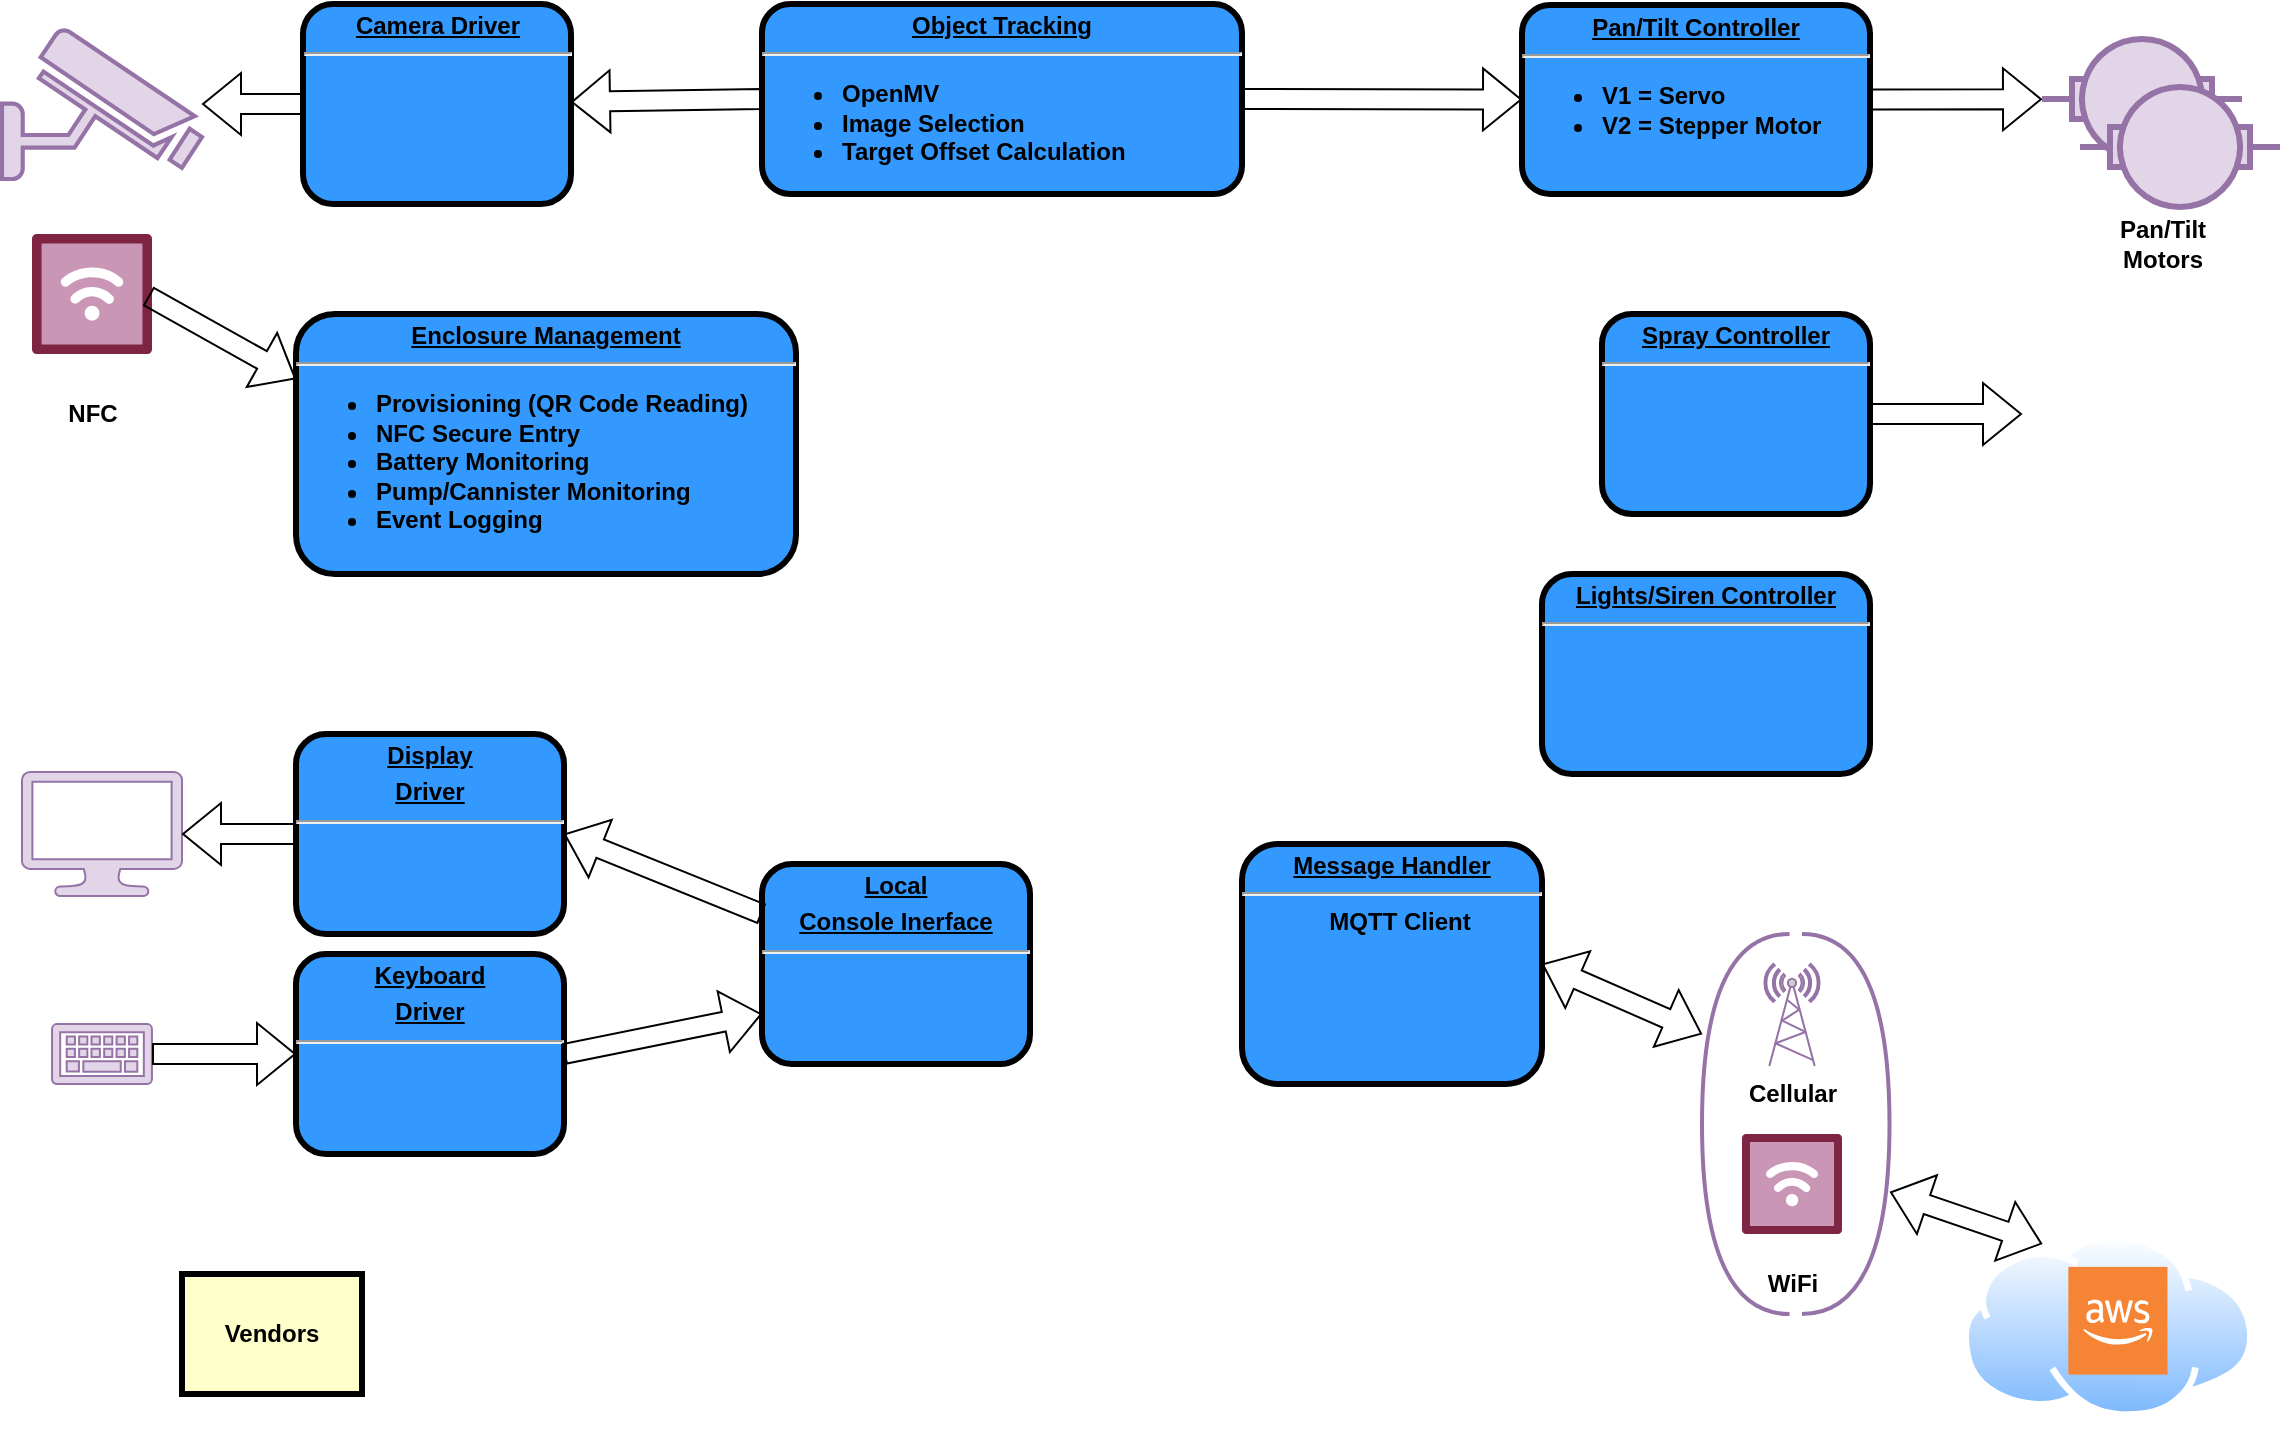 <mxfile version="23.1.3" type="github">
  <diagram name="Page-1" id="c7558073-3199-34d8-9f00-42111426c3f3">
    <mxGraphModel dx="1730" dy="1080" grid="1" gridSize="10" guides="1" tooltips="1" connect="1" arrows="1" fold="1" page="1" pageScale="1" pageWidth="1169" pageHeight="827" background="none" math="0" shadow="0">
      <root>
        <mxCell id="0" />
        <mxCell id="1" parent="0" />
        <mxCell id="VQFhBbpkEpRgzwUV9zI0-108" value="&lt;p style=&quot;margin: 0px; margin-top: 4px; text-align: center; text-decoration: underline;&quot;&gt;&lt;strong&gt;Object Tracking&lt;/strong&gt;&lt;/p&gt;&lt;hr&gt;&lt;p style=&quot;margin: 0px; margin-left: 8px;&quot;&gt;&lt;/p&gt;&lt;ul&gt;&lt;li style=&quot;text-align: left;&quot;&gt;&lt;span style=&quot;background-color: initial;&quot;&gt;OpenMV&lt;/span&gt;&lt;/li&gt;&lt;li style=&quot;text-align: left;&quot;&gt;&lt;span style=&quot;background-color: initial;&quot;&gt;Image Selection&lt;/span&gt;&lt;/li&gt;&lt;li style=&quot;text-align: left;&quot;&gt;&lt;span style=&quot;background-color: initial;&quot;&gt;Target Offset Calculation&lt;/span&gt;&lt;/li&gt;&lt;/ul&gt;&lt;p&gt;&lt;/p&gt;&lt;p style=&quot;margin: 0px; margin-left: 8px;&quot;&gt;&lt;br&gt;&lt;/p&gt;" style="verticalAlign=middle;align=center;overflow=fill;fontSize=12;fontFamily=Helvetica;html=1;rounded=1;fontStyle=1;strokeWidth=3;fillColor=#3399FF;movable=1;resizable=1;rotatable=1;deletable=1;editable=1;locked=0;connectable=1;" vertex="1" parent="1">
          <mxGeometry x="400" y="85" width="240" height="95" as="geometry" />
        </mxCell>
        <mxCell id="VQFhBbpkEpRgzwUV9zI0-116" value="" style="group" vertex="1" connectable="0" parent="1">
          <mxGeometry x="1000" y="700" width="146" height="100" as="geometry" />
        </mxCell>
        <mxCell id="VQFhBbpkEpRgzwUV9zI0-115" value="" style="image;aspect=fixed;perimeter=ellipsePerimeter;html=1;align=center;shadow=0;dashed=0;spacingTop=3;image=img/lib/active_directory/internet_cloud.svg;" vertex="1" parent="VQFhBbpkEpRgzwUV9zI0-116">
          <mxGeometry width="146" height="91.98" as="geometry" />
        </mxCell>
        <mxCell id="VQFhBbpkEpRgzwUV9zI0-102" value="" style="outlineConnect=0;dashed=0;verticalLabelPosition=bottom;verticalAlign=top;align=center;html=1;shape=mxgraph.aws3.cloud_2;fillColor=#F58534;gradientColor=none;" vertex="1" parent="VQFhBbpkEpRgzwUV9zI0-116">
          <mxGeometry x="53.181" y="16.433" width="49.548" height="53.868" as="geometry" />
        </mxCell>
        <mxCell id="VQFhBbpkEpRgzwUV9zI0-117" value="&lt;p style=&quot;margin: 0px; margin-top: 4px; text-align: center; text-decoration: underline;&quot;&gt;&lt;strong&gt;Message Handler&lt;/strong&gt;&lt;/p&gt;&lt;hr&gt;&lt;p style=&quot;margin: 0px; margin-left: 8px;&quot;&gt;&lt;span style=&quot;background-color: initial;&quot;&gt;MQTT Client&lt;/span&gt;&lt;br&gt;&lt;/p&gt;" style="verticalAlign=middle;align=center;overflow=fill;fontSize=12;fontFamily=Helvetica;html=1;rounded=1;fontStyle=1;strokeWidth=3;fillColor=#3399FF;movable=1;resizable=1;rotatable=1;deletable=1;editable=1;locked=0;connectable=1;" vertex="1" parent="1">
          <mxGeometry x="640" y="505" width="150" height="120" as="geometry" />
        </mxCell>
        <mxCell id="VQFhBbpkEpRgzwUV9zI0-119" value="&lt;p style=&quot;margin: 0px; margin-top: 4px; text-align: center; text-decoration: underline;&quot;&gt;Spray Controller&lt;/p&gt;&lt;hr&gt;&lt;p style=&quot;margin: 0px; margin-left: 8px;&quot;&gt;&lt;br&gt;&lt;/p&gt;" style="verticalAlign=middle;align=center;overflow=fill;fontSize=12;fontFamily=Helvetica;html=1;rounded=1;fontStyle=1;strokeWidth=3;fillColor=#3399FF;movable=1;resizable=1;rotatable=1;deletable=1;editable=1;locked=0;connectable=1;" vertex="1" parent="1">
          <mxGeometry x="820" y="240" width="134" height="100" as="geometry" />
        </mxCell>
        <mxCell id="VQFhBbpkEpRgzwUV9zI0-120" value="&lt;p style=&quot;margin: 4px 0px 0px; text-decoration: underline;&quot;&gt;Pan/Tilt Controller&lt;/p&gt;&lt;hr&gt;&lt;p style=&quot;margin: 0px 0px 0px 8px;&quot;&gt;&lt;/p&gt;&lt;ul&gt;&lt;li style=&quot;text-align: left;&quot;&gt;V1 = Servo&lt;/li&gt;&lt;li style=&quot;text-align: left;&quot;&gt;V2 = Stepper Motor&lt;/li&gt;&lt;/ul&gt;&lt;p&gt;&lt;/p&gt;" style="verticalAlign=middle;align=center;overflow=fill;fontSize=12;fontFamily=Helvetica;html=1;rounded=1;fontStyle=1;strokeWidth=3;fillColor=#3399FF;movable=1;resizable=1;rotatable=1;deletable=1;editable=1;locked=0;connectable=1;" vertex="1" parent="1">
          <mxGeometry x="780" y="85.5" width="174" height="94.5" as="geometry" />
        </mxCell>
        <mxCell id="VQFhBbpkEpRgzwUV9zI0-122" value="Vendors" style="whiteSpace=wrap;align=center;verticalAlign=middle;fontStyle=1;strokeWidth=3;fillColor=#FFFFCC" vertex="1" parent="1">
          <mxGeometry x="110.0" y="720" width="90" height="60" as="geometry" />
        </mxCell>
        <mxCell id="VQFhBbpkEpRgzwUV9zI0-125" value="&lt;p style=&quot;margin: 0px; margin-top: 4px; text-align: center; text-decoration: underline;&quot;&gt;Enclosure Management&lt;/p&gt;&lt;hr&gt;&lt;p style=&quot;text-align: left; margin: 0px 0px 0px 8px;&quot;&gt;&lt;/p&gt;&lt;ul&gt;&lt;li style=&quot;text-align: left;&quot;&gt;Provisioning (QR Code Reading)&lt;/li&gt;&lt;li style=&quot;text-align: left;&quot;&gt;NFC Secure Entry&lt;/li&gt;&lt;li style=&quot;text-align: left;&quot;&gt;Battery Monitoring&lt;/li&gt;&lt;li style=&quot;text-align: left;&quot;&gt;Pump/Cannister Monitoring&lt;/li&gt;&lt;li style=&quot;text-align: left;&quot;&gt;Event Logging&lt;/li&gt;&lt;/ul&gt;&lt;p&gt;&lt;/p&gt;" style="verticalAlign=middle;align=center;overflow=fill;fontSize=12;fontFamily=Helvetica;html=1;rounded=1;fontStyle=1;strokeWidth=3;fillColor=#3399FF;movable=1;resizable=1;rotatable=1;deletable=1;editable=1;locked=0;connectable=1;" vertex="1" parent="1">
          <mxGeometry x="167" y="240" width="250" height="130" as="geometry" />
        </mxCell>
        <mxCell id="VQFhBbpkEpRgzwUV9zI0-126" value="&lt;p style=&quot;margin: 0px; margin-top: 4px; text-align: center; text-decoration: underline;&quot;&gt;Display&lt;/p&gt;&lt;p style=&quot;margin: 0px; margin-top: 4px; text-align: center; text-decoration: underline;&quot;&gt;Driver&lt;/p&gt;&lt;hr&gt;&lt;p style=&quot;margin: 0px; margin-left: 8px;&quot;&gt;&lt;br&gt;&lt;/p&gt;" style="verticalAlign=middle;align=center;overflow=fill;fontSize=12;fontFamily=Helvetica;html=1;rounded=1;fontStyle=1;strokeWidth=3;fillColor=#3399FF;movable=1;resizable=1;rotatable=1;deletable=1;editable=1;locked=0;connectable=1;" vertex="1" parent="1">
          <mxGeometry x="167" y="450" width="134" height="100" as="geometry" />
        </mxCell>
        <mxCell id="VQFhBbpkEpRgzwUV9zI0-142" value="&lt;p style=&quot;margin: 0px; margin-top: 4px; text-align: center; text-decoration: underline;&quot;&gt;Keyboard&lt;/p&gt;&lt;p style=&quot;margin: 0px; margin-top: 4px; text-align: center; text-decoration: underline;&quot;&gt;Driver&lt;/p&gt;&lt;hr&gt;&lt;p style=&quot;margin: 0px; margin-left: 8px;&quot;&gt;&lt;br&gt;&lt;/p&gt;" style="verticalAlign=middle;align=center;overflow=fill;fontSize=12;fontFamily=Helvetica;html=1;rounded=1;fontStyle=1;strokeWidth=3;fillColor=#3399FF;movable=1;resizable=1;rotatable=1;deletable=1;editable=1;locked=0;connectable=1;" vertex="1" parent="1">
          <mxGeometry x="167" y="560" width="134" height="100" as="geometry" />
        </mxCell>
        <mxCell id="VQFhBbpkEpRgzwUV9zI0-144" value="&lt;p style=&quot;margin: 0px; margin-top: 4px; text-align: center; text-decoration: underline;&quot;&gt;Local&lt;/p&gt;&lt;p style=&quot;margin: 0px; margin-top: 4px; text-align: center; text-decoration: underline;&quot;&gt;Console Inerface&lt;/p&gt;&lt;hr&gt;&lt;p style=&quot;margin: 0px; margin-left: 8px;&quot;&gt;&lt;br&gt;&lt;/p&gt;" style="verticalAlign=middle;align=center;overflow=fill;fontSize=12;fontFamily=Helvetica;html=1;rounded=1;fontStyle=1;strokeWidth=3;fillColor=#3399FF;movable=1;resizable=1;rotatable=1;deletable=1;editable=1;locked=0;connectable=1;" vertex="1" parent="1">
          <mxGeometry x="400" y="515" width="134" height="100" as="geometry" />
        </mxCell>
        <mxCell id="VQFhBbpkEpRgzwUV9zI0-145" value="" style="shape=flexArrow;endArrow=classic;html=1;rounded=0;exitX=1;exitY=0.5;exitDx=0;exitDy=0;entryX=0;entryY=0.75;entryDx=0;entryDy=0;" edge="1" parent="1" source="VQFhBbpkEpRgzwUV9zI0-142" target="VQFhBbpkEpRgzwUV9zI0-144">
          <mxGeometry width="50" height="50" relative="1" as="geometry">
            <mxPoint x="334.5" y="610" as="sourcePoint" />
            <mxPoint x="470.5" y="650" as="targetPoint" />
          </mxGeometry>
        </mxCell>
        <mxCell id="VQFhBbpkEpRgzwUV9zI0-146" value="" style="shape=flexArrow;endArrow=classic;html=1;rounded=0;entryX=1;entryY=0.5;entryDx=0;entryDy=0;exitX=0;exitY=0.25;exitDx=0;exitDy=0;" edge="1" parent="1" source="VQFhBbpkEpRgzwUV9zI0-144" target="VQFhBbpkEpRgzwUV9zI0-126">
          <mxGeometry width="50" height="50" relative="1" as="geometry">
            <mxPoint x="380.5" y="480" as="sourcePoint" />
            <mxPoint x="344.5" y="606" as="targetPoint" />
          </mxGeometry>
        </mxCell>
        <mxCell id="VQFhBbpkEpRgzwUV9zI0-150" value="&lt;p style=&quot;margin: 0px; margin-top: 4px; text-align: center; text-decoration: underline;&quot;&gt;Camera Driver&lt;/p&gt;&lt;hr&gt;&lt;p style=&quot;margin: 0px; margin-left: 8px;&quot;&gt;&lt;br&gt;&lt;/p&gt;" style="verticalAlign=middle;align=center;overflow=fill;fontSize=12;fontFamily=Helvetica;html=1;rounded=1;fontStyle=1;strokeWidth=3;fillColor=#3399FF;movable=1;resizable=1;rotatable=1;deletable=1;editable=1;locked=0;connectable=1;" vertex="1" parent="1">
          <mxGeometry x="170.5" y="85" width="134" height="100" as="geometry" />
        </mxCell>
        <mxCell id="VQFhBbpkEpRgzwUV9zI0-151" value="" style="shape=flexArrow;endArrow=classic;html=1;rounded=0;exitX=0;exitY=0.5;exitDx=0;exitDy=0;" edge="1" parent="1" source="VQFhBbpkEpRgzwUV9zI0-108" target="VQFhBbpkEpRgzwUV9zI0-150">
          <mxGeometry width="50" height="50" relative="1" as="geometry">
            <mxPoint x="267" y="525" as="sourcePoint" />
            <mxPoint x="184" y="510" as="targetPoint" />
          </mxGeometry>
        </mxCell>
        <mxCell id="VQFhBbpkEpRgzwUV9zI0-152" value="" style="sketch=0;pointerEvents=1;shadow=0;dashed=0;html=1;strokeColor=#9673a6;fillColor=#e1d5e7;labelPosition=center;verticalLabelPosition=bottom;verticalAlign=top;outlineConnect=0;align=center;shape=mxgraph.office.devices.lcd_monitor;" vertex="1" parent="1">
          <mxGeometry x="30" y="469" width="80" height="62" as="geometry" />
        </mxCell>
        <mxCell id="VQFhBbpkEpRgzwUV9zI0-154" value="" style="sketch=0;aspect=fixed;pointerEvents=1;shadow=0;dashed=0;html=1;strokeColor=#9673a6;labelPosition=center;verticalLabelPosition=bottom;verticalAlign=top;align=center;fillColor=#e1d5e7;shape=mxgraph.mscae.enterprise.keyboard" vertex="1" parent="1">
          <mxGeometry x="45" y="595" width="50" height="30" as="geometry" />
        </mxCell>
        <mxCell id="VQFhBbpkEpRgzwUV9zI0-155" value="" style="shape=flexArrow;endArrow=classic;html=1;rounded=0;exitX=1;exitY=0.5;exitDx=0;exitDy=0;entryX=0;entryY=0.5;entryDx=0;entryDy=0;exitPerimeter=0;" edge="1" parent="1" source="VQFhBbpkEpRgzwUV9zI0-154" target="VQFhBbpkEpRgzwUV9zI0-142">
          <mxGeometry width="50" height="50" relative="1" as="geometry">
            <mxPoint x="345" y="620" as="sourcePoint" />
            <mxPoint x="427" y="575" as="targetPoint" />
          </mxGeometry>
        </mxCell>
        <mxCell id="VQFhBbpkEpRgzwUV9zI0-156" value="" style="shape=flexArrow;endArrow=classic;html=1;rounded=0;exitX=0;exitY=0.5;exitDx=0;exitDy=0;" edge="1" parent="1" source="VQFhBbpkEpRgzwUV9zI0-126" target="VQFhBbpkEpRgzwUV9zI0-152">
          <mxGeometry width="50" height="50" relative="1" as="geometry">
            <mxPoint x="105" y="610" as="sourcePoint" />
            <mxPoint x="160" y="480" as="targetPoint" />
          </mxGeometry>
        </mxCell>
        <mxCell id="VQFhBbpkEpRgzwUV9zI0-157" value="" style="verticalAlign=top;verticalLabelPosition=bottom;labelPosition=center;align=center;html=1;outlineConnect=0;fillColor=#e1d5e7;strokeColor=#9673a6;gradientDirection=north;strokeWidth=2;shape=mxgraph.networks.security_camera;" vertex="1" parent="1">
          <mxGeometry x="20" y="97.5" width="100" height="75" as="geometry" />
        </mxCell>
        <mxCell id="VQFhBbpkEpRgzwUV9zI0-158" value="" style="shape=flexArrow;endArrow=classic;html=1;rounded=0;exitX=0;exitY=0.5;exitDx=0;exitDy=0;" edge="1" parent="1" source="VQFhBbpkEpRgzwUV9zI0-150" target="VQFhBbpkEpRgzwUV9zI0-157">
          <mxGeometry width="50" height="50" relative="1" as="geometry">
            <mxPoint x="211" y="510" as="sourcePoint" />
            <mxPoint x="120" y="510" as="targetPoint" />
          </mxGeometry>
        </mxCell>
        <mxCell id="VQFhBbpkEpRgzwUV9zI0-161" value="&lt;b&gt;NFC&lt;/b&gt;" style="verticalLabelPosition=bottom;aspect=fixed;html=1;shape=mxgraph.salesforce.iot;fillColor=#e1d5e7;strokeColor=#9673a6;" vertex="1" parent="1">
          <mxGeometry x="35" y="200" width="60" height="60" as="geometry" />
        </mxCell>
        <mxCell id="VQFhBbpkEpRgzwUV9zI0-163" value="" style="shape=flexArrow;endArrow=classic;html=1;rounded=0;exitX=0.967;exitY=0.517;exitDx=0;exitDy=0;exitPerimeter=0;entryX=0;entryY=0.25;entryDx=0;entryDy=0;" edge="1" parent="1" source="VQFhBbpkEpRgzwUV9zI0-161" target="VQFhBbpkEpRgzwUV9zI0-125">
          <mxGeometry width="50" height="50" relative="1" as="geometry">
            <mxPoint x="560" y="620" as="sourcePoint" />
            <mxPoint x="610" y="570" as="targetPoint" />
          </mxGeometry>
        </mxCell>
        <mxCell id="VQFhBbpkEpRgzwUV9zI0-168" value="" style="shape=flexArrow;endArrow=classic;html=1;rounded=0;exitX=1;exitY=0.5;exitDx=0;exitDy=0;" edge="1" parent="1" source="VQFhBbpkEpRgzwUV9zI0-120" target="VQFhBbpkEpRgzwUV9zI0-165">
          <mxGeometry width="50" height="50" relative="1" as="geometry">
            <mxPoint x="560" y="620" as="sourcePoint" />
            <mxPoint x="610" y="570" as="targetPoint" />
          </mxGeometry>
        </mxCell>
        <mxCell id="VQFhBbpkEpRgzwUV9zI0-169" value="" style="shape=flexArrow;endArrow=classic;html=1;rounded=0;entryX=0;entryY=0.5;entryDx=0;entryDy=0;exitX=1;exitY=0.5;exitDx=0;exitDy=0;" edge="1" parent="1" source="VQFhBbpkEpRgzwUV9zI0-108" target="VQFhBbpkEpRgzwUV9zI0-120">
          <mxGeometry width="50" height="50" relative="1" as="geometry">
            <mxPoint x="560" y="620" as="sourcePoint" />
            <mxPoint x="610" y="570" as="targetPoint" />
          </mxGeometry>
        </mxCell>
        <mxCell id="VQFhBbpkEpRgzwUV9zI0-170" value="" style="shape=image;html=1;verticalAlign=top;verticalLabelPosition=bottom;labelBackgroundColor=#ffffff;imageAspect=0;aspect=fixed;image=https://cdn2.iconfinder.com/data/icons/medical-tools/32/Spray.png" vertex="1" parent="1">
          <mxGeometry x="1030" y="247" width="86" height="86" as="geometry" />
        </mxCell>
        <mxCell id="VQFhBbpkEpRgzwUV9zI0-171" value="" style="shape=flexArrow;endArrow=classic;html=1;rounded=0;entryX=0;entryY=0.5;entryDx=0;entryDy=0;exitX=1;exitY=0.5;exitDx=0;exitDy=0;" edge="1" parent="1" source="VQFhBbpkEpRgzwUV9zI0-119" target="VQFhBbpkEpRgzwUV9zI0-170">
          <mxGeometry width="50" height="50" relative="1" as="geometry">
            <mxPoint x="560" y="620" as="sourcePoint" />
            <mxPoint x="610" y="570" as="targetPoint" />
          </mxGeometry>
        </mxCell>
        <mxCell id="VQFhBbpkEpRgzwUV9zI0-177" value="" style="shape=flexArrow;endArrow=classic;startArrow=classic;html=1;rounded=0;entryX=0.25;entryY=0;entryDx=0;entryDy=0;exitX=1.006;exitY=0.679;exitDx=0;exitDy=0;exitPerimeter=0;" edge="1" parent="1" source="VQFhBbpkEpRgzwUV9zI0-174" target="VQFhBbpkEpRgzwUV9zI0-115">
          <mxGeometry width="100" height="100" relative="1" as="geometry">
            <mxPoint x="1090" y="590" as="sourcePoint" />
            <mxPoint x="630" y="540" as="targetPoint" />
          </mxGeometry>
        </mxCell>
        <mxCell id="VQFhBbpkEpRgzwUV9zI0-183" value="" style="group" vertex="1" connectable="0" parent="1">
          <mxGeometry x="870" y="550" width="93.75" height="190" as="geometry" />
        </mxCell>
        <mxCell id="VQFhBbpkEpRgzwUV9zI0-106" value="&lt;b&gt;WiFi&lt;/b&gt;" style="verticalLabelPosition=bottom;aspect=fixed;html=1;shape=mxgraph.salesforce.iot;fillColor=#e1d5e7;strokeColor=#9673a6;" vertex="1" parent="VQFhBbpkEpRgzwUV9zI0-183">
          <mxGeometry x="20" y="100" width="50" height="50" as="geometry" />
        </mxCell>
        <mxCell id="VQFhBbpkEpRgzwUV9zI0-141" value="&lt;font color=&quot;#000000&quot;&gt;&lt;b&gt;Cellular&lt;/b&gt;&lt;/font&gt;" style="fontColor=#0066CC;verticalAlign=top;verticalLabelPosition=bottom;labelPosition=center;align=center;html=1;outlineConnect=0;fillColor=#CCCCCC;strokeColor=#9673A6;gradientColor=none;gradientDirection=north;strokeWidth=2;shape=mxgraph.networks.radio_tower;" vertex="1" parent="VQFhBbpkEpRgzwUV9zI0-183">
          <mxGeometry x="31.25" y="15" width="27.5" height="51" as="geometry" />
        </mxCell>
        <mxCell id="VQFhBbpkEpRgzwUV9zI0-174" value="" style="shape=requiredInterface;html=1;verticalLabelPosition=bottom;sketch=0;strokeWidth=2;strokeColor=#9673A6;" vertex="1" parent="VQFhBbpkEpRgzwUV9zI0-183">
          <mxGeometry x="50" width="43.75" height="190" as="geometry" />
        </mxCell>
        <mxCell id="VQFhBbpkEpRgzwUV9zI0-182" value="" style="shape=requiredInterface;html=1;verticalLabelPosition=bottom;sketch=0;strokeWidth=2;strokeColor=#9673A6;rotation=-180;" vertex="1" parent="VQFhBbpkEpRgzwUV9zI0-183">
          <mxGeometry width="43.75" height="190" as="geometry" />
        </mxCell>
        <mxCell id="VQFhBbpkEpRgzwUV9zI0-184" value="" style="shape=flexArrow;endArrow=classic;startArrow=classic;html=1;rounded=0;exitX=1;exitY=0.5;exitDx=0;exitDy=0;" edge="1" parent="1" source="VQFhBbpkEpRgzwUV9zI0-117">
          <mxGeometry width="100" height="100" relative="1" as="geometry">
            <mxPoint x="954" y="661" as="sourcePoint" />
            <mxPoint x="870" y="600" as="targetPoint" />
          </mxGeometry>
        </mxCell>
        <mxCell id="VQFhBbpkEpRgzwUV9zI0-186" value="" style="group" vertex="1" connectable="0" parent="1">
          <mxGeometry x="1040" y="102.5" width="119" height="122.5" as="geometry" />
        </mxCell>
        <mxCell id="VQFhBbpkEpRgzwUV9zI0-167" value="" style="group" vertex="1" connectable="0" parent="VQFhBbpkEpRgzwUV9zI0-186">
          <mxGeometry width="119" height="84" as="geometry" />
        </mxCell>
        <mxCell id="VQFhBbpkEpRgzwUV9zI0-165" value="" style="shape=mxgraph.electrical.electro-mechanical.motor_2;html=1;shadow=0;dashed=0;align=center;fontSize=30;strokeWidth=3;strokeColor=#9673A6;fillColor=#E1D5E7;" vertex="1" parent="VQFhBbpkEpRgzwUV9zI0-167">
          <mxGeometry width="100" height="60" as="geometry" />
        </mxCell>
        <mxCell id="VQFhBbpkEpRgzwUV9zI0-166" value="" style="shape=mxgraph.electrical.electro-mechanical.motor_2;html=1;shadow=0;dashed=0;align=center;fontSize=30;strokeWidth=3;strokeColor=#9673A6;fillColor=#E1D5E7;" vertex="1" parent="VQFhBbpkEpRgzwUV9zI0-167">
          <mxGeometry x="19" y="24" width="100" height="60" as="geometry" />
        </mxCell>
        <mxCell id="VQFhBbpkEpRgzwUV9zI0-185" value="&lt;b&gt;Pan/Tilt&lt;br&gt;Motors&lt;/b&gt;" style="text;html=1;align=center;verticalAlign=middle;resizable=0;points=[];autosize=1;strokeColor=none;fillColor=none;" vertex="1" parent="VQFhBbpkEpRgzwUV9zI0-186">
          <mxGeometry x="24.5" y="82.5" width="70" height="40" as="geometry" />
        </mxCell>
        <mxCell id="VQFhBbpkEpRgzwUV9zI0-187" value="&lt;p style=&quot;margin: 0px; margin-top: 4px; text-align: center; text-decoration: underline;&quot;&gt;Lights/Siren Controller&lt;/p&gt;&lt;hr&gt;&lt;p style=&quot;margin: 0px; margin-left: 8px;&quot;&gt;&lt;br&gt;&lt;/p&gt;" style="verticalAlign=middle;align=center;overflow=fill;fontSize=12;fontFamily=Helvetica;html=1;rounded=1;fontStyle=1;strokeWidth=3;fillColor=#3399FF;movable=1;resizable=1;rotatable=1;deletable=1;editable=1;locked=0;connectable=1;" vertex="1" parent="1">
          <mxGeometry x="790" y="370" width="164" height="100" as="geometry" />
        </mxCell>
      </root>
    </mxGraphModel>
  </diagram>
</mxfile>
